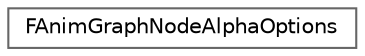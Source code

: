digraph "Graphical Class Hierarchy"
{
 // INTERACTIVE_SVG=YES
 // LATEX_PDF_SIZE
  bgcolor="transparent";
  edge [fontname=Helvetica,fontsize=10,labelfontname=Helvetica,labelfontsize=10];
  node [fontname=Helvetica,fontsize=10,shape=box,height=0.2,width=0.4];
  rankdir="LR";
  Node0 [id="Node000000",label="FAnimGraphNodeAlphaOptions",height=0.2,width=0.4,color="grey40", fillcolor="white", style="filled",URL="$d0/d04/structFAnimGraphNodeAlphaOptions.html",tooltip=" "];
}

